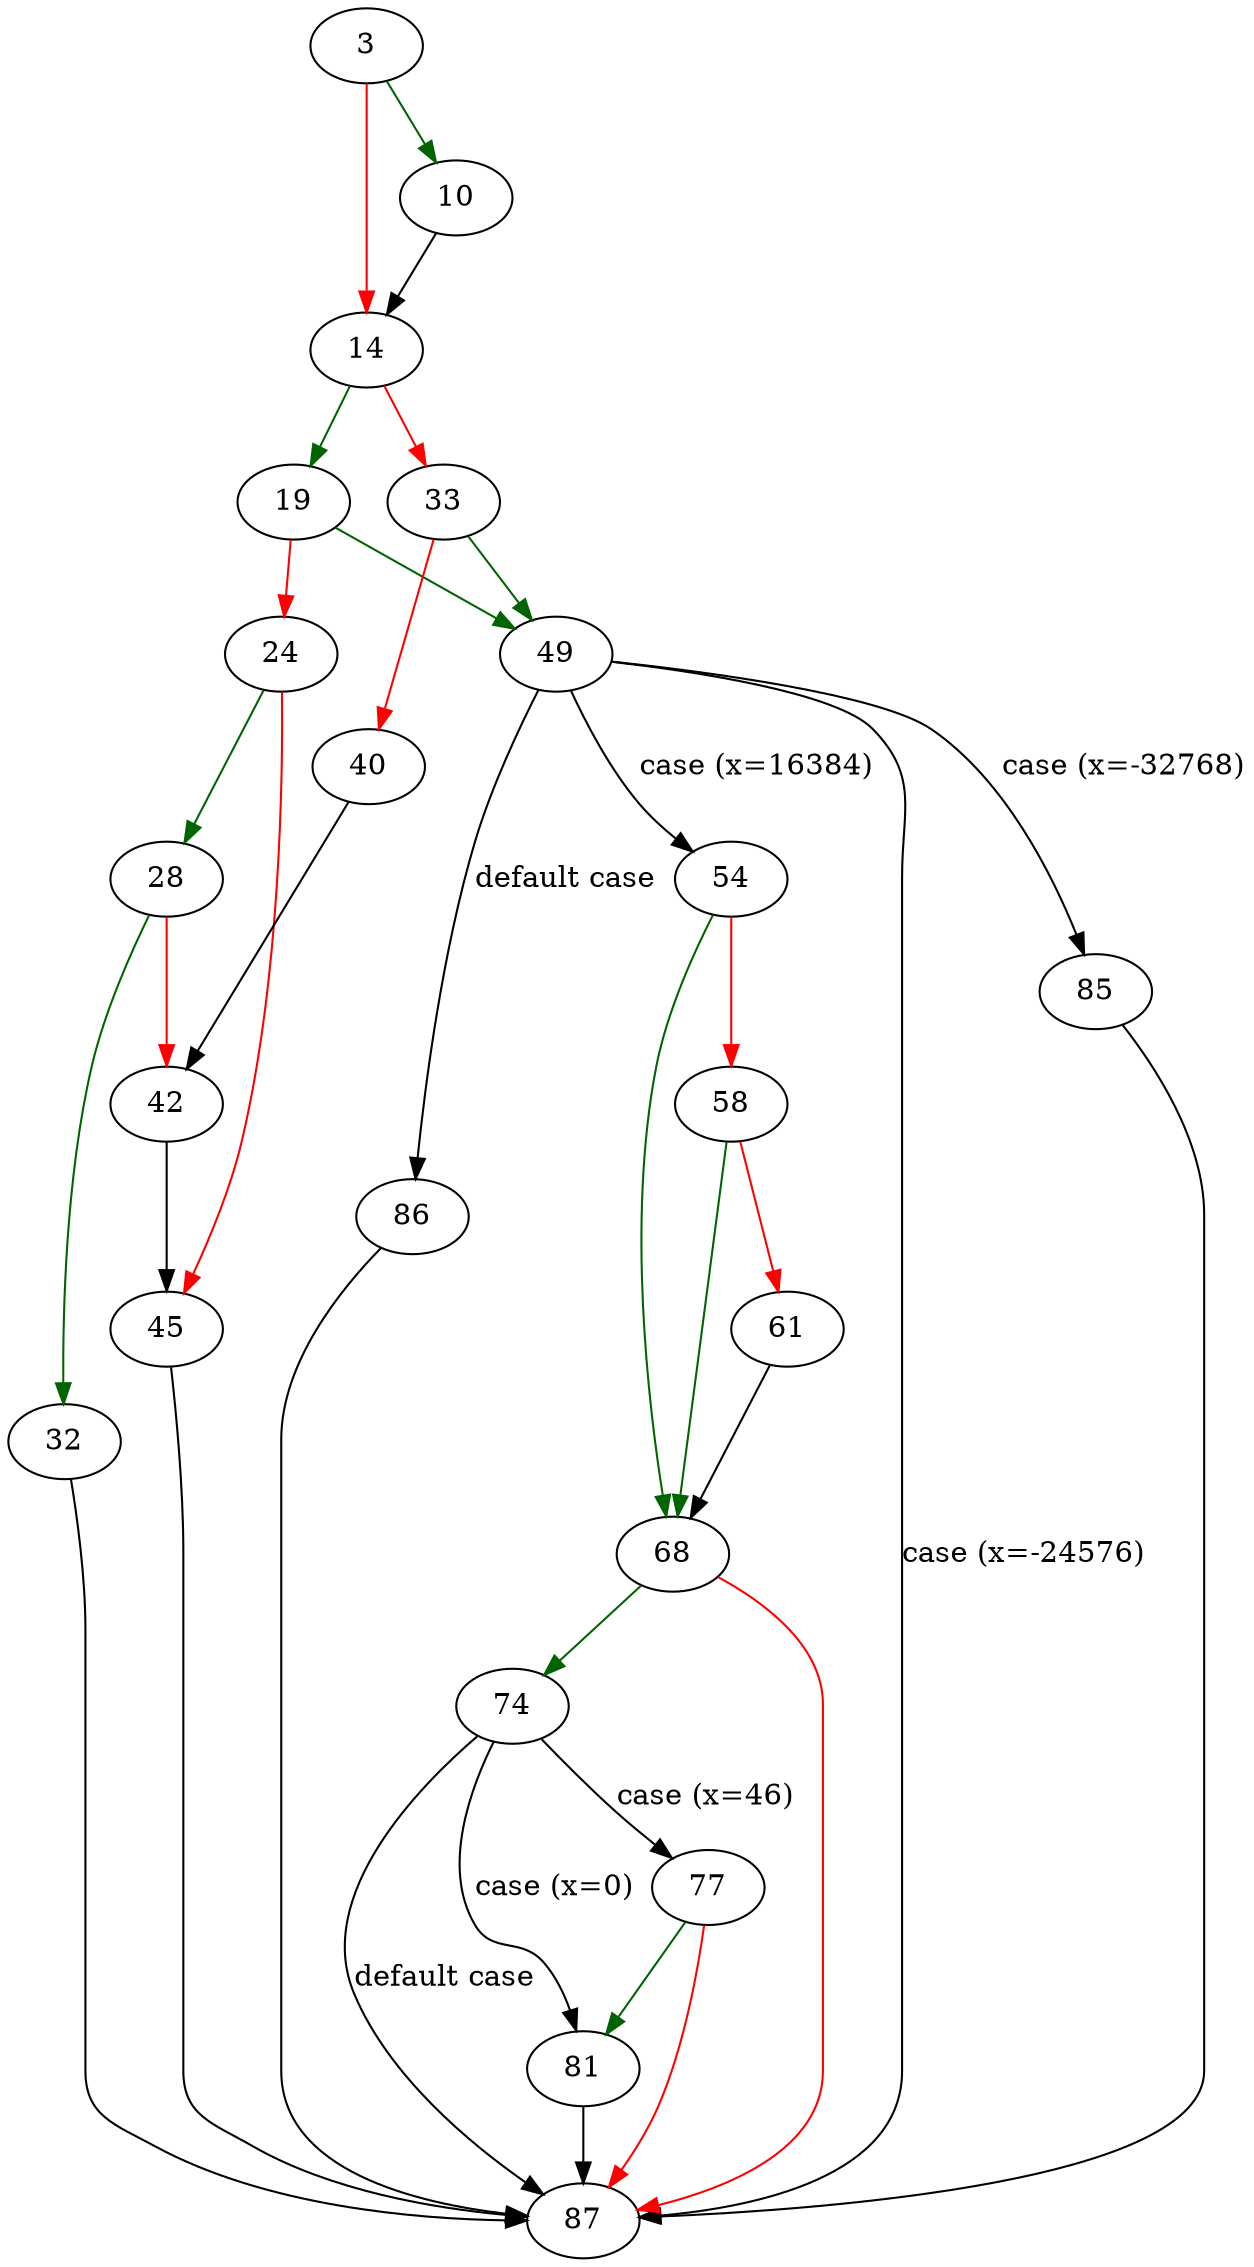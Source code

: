strict digraph "fts_stat" {
	// Node definitions.
	3 [entry=true];
	10;
	14;
	19;
	33;
	49;
	24;
	28;
	45;
	32;
	42;
	87;
	40;
	54;
	85;
	86;
	68;
	58;
	61;
	74;
	81;
	77;

	// Edge definitions.
	3 -> 10 [
		color=darkgreen
		cond=true
	];
	3 -> 14 [
		color=red
		cond=false
	];
	10 -> 14;
	14 -> 19 [
		color=darkgreen
		cond=true
	];
	14 -> 33 [
		color=red
		cond=false
	];
	19 -> 49 [
		color=darkgreen
		cond=true
	];
	19 -> 24 [
		color=red
		cond=false
	];
	33 -> 49 [
		color=darkgreen
		cond=true
	];
	33 -> 40 [
		color=red
		cond=false
	];
	49 -> 87 [
		cond="case (x=-24576)"
		label="case (x=-24576)"
	];
	49 -> 54 [
		cond="case (x=16384)"
		label="case (x=16384)"
	];
	49 -> 85 [
		cond="case (x=-32768)"
		label="case (x=-32768)"
	];
	49 -> 86 [
		cond="default case"
		label="default case"
	];
	24 -> 28 [
		color=darkgreen
		cond=true
	];
	24 -> 45 [
		color=red
		cond=false
	];
	28 -> 32 [
		color=darkgreen
		cond=true
	];
	28 -> 42 [
		color=red
		cond=false
	];
	45 -> 87;
	32 -> 87;
	42 -> 45;
	40 -> 42;
	54 -> 68 [
		color=darkgreen
		cond=true
	];
	54 -> 58 [
		color=red
		cond=false
	];
	85 -> 87;
	86 -> 87;
	68 -> 87 [
		color=red
		cond=false
	];
	68 -> 74 [
		color=darkgreen
		cond=true
	];
	58 -> 68 [
		color=darkgreen
		cond=true
	];
	58 -> 61 [
		color=red
		cond=false
	];
	61 -> 68;
	74 -> 87 [
		cond="default case"
		label="default case"
	];
	74 -> 81 [
		cond="case (x=0)"
		label="case (x=0)"
	];
	74 -> 77 [
		cond="case (x=46)"
		label="case (x=46)"
	];
	81 -> 87;
	77 -> 87 [
		color=red
		cond=false
	];
	77 -> 81 [
		color=darkgreen
		cond=true
	];
}